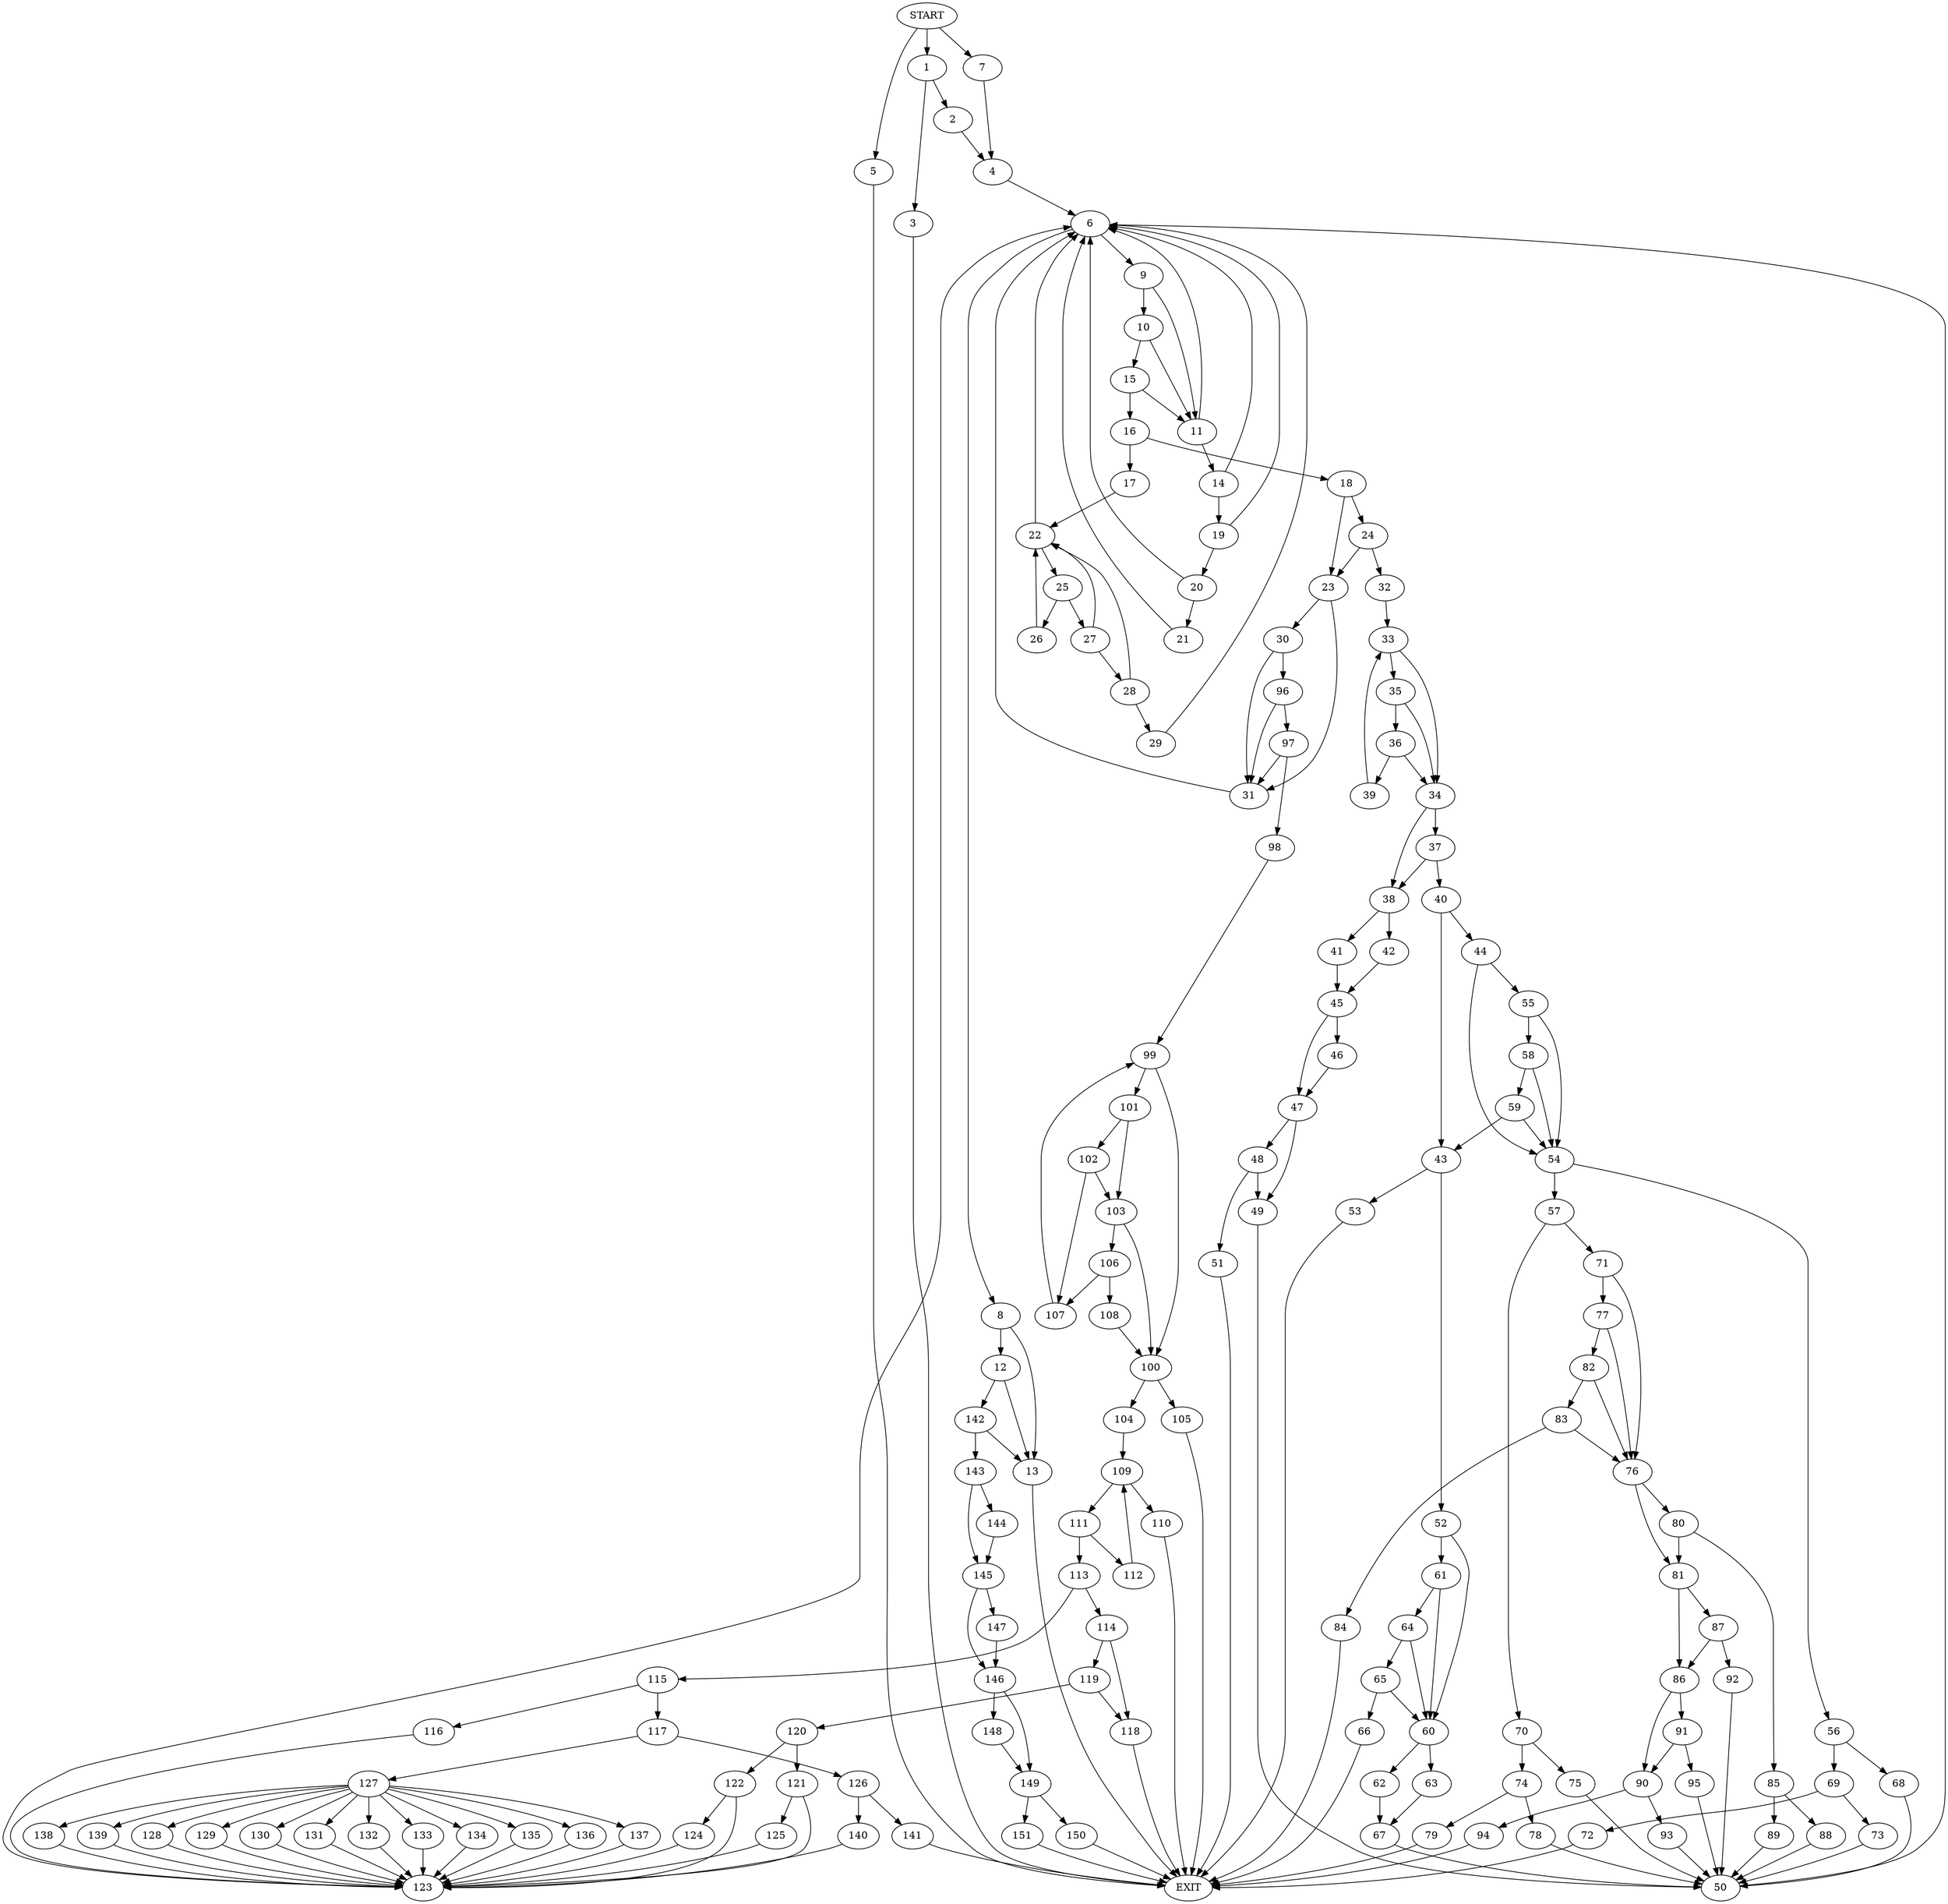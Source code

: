 digraph {
0 [label="START"]
152 [label="EXIT"]
0 -> 1
1 -> 2
1 -> 3
3 -> 152
2 -> 4
0 -> 5
5 -> 152
4 -> 6
0 -> 7
7 -> 4
6 -> 8
6 -> 9
9 -> 10
9 -> 11
8 -> 12
8 -> 13
11 -> 6
11 -> 14
10 -> 15
10 -> 11
15 -> 11
15 -> 16
16 -> 17
16 -> 18
14 -> 6
14 -> 19
19 -> 20
19 -> 6
20 -> 21
20 -> 6
21 -> 6
17 -> 22
18 -> 23
18 -> 24
22 -> 6
22 -> 25
25 -> 26
25 -> 27
27 -> 28
27 -> 22
26 -> 22
28 -> 29
28 -> 22
29 -> 6
23 -> 30
23 -> 31
24 -> 23
24 -> 32
32 -> 33
33 -> 34
33 -> 35
35 -> 34
35 -> 36
34 -> 37
34 -> 38
36 -> 34
36 -> 39
39 -> 33
37 -> 40
37 -> 38
38 -> 41
38 -> 42
40 -> 43
40 -> 44
41 -> 45
42 -> 45
45 -> 46
45 -> 47
47 -> 48
47 -> 49
46 -> 47
49 -> 50
48 -> 51
48 -> 49
51 -> 152
50 -> 6
43 -> 52
43 -> 53
44 -> 54
44 -> 55
54 -> 56
54 -> 57
55 -> 54
55 -> 58
58 -> 54
58 -> 59
59 -> 54
59 -> 43
52 -> 60
52 -> 61
53 -> 152
60 -> 62
60 -> 63
61 -> 64
61 -> 60
64 -> 65
64 -> 60
65 -> 66
65 -> 60
66 -> 152
63 -> 67
62 -> 67
67 -> 50
56 -> 68
56 -> 69
57 -> 70
57 -> 71
69 -> 72
69 -> 73
68 -> 50
72 -> 152
73 -> 50
70 -> 74
70 -> 75
71 -> 76
71 -> 77
74 -> 78
74 -> 79
75 -> 50
78 -> 50
79 -> 152
76 -> 80
76 -> 81
77 -> 76
77 -> 82
82 -> 76
82 -> 83
83 -> 76
83 -> 84
84 -> 152
80 -> 81
80 -> 85
81 -> 86
81 -> 87
85 -> 88
85 -> 89
88 -> 50
89 -> 50
86 -> 90
86 -> 91
87 -> 86
87 -> 92
92 -> 50
90 -> 93
90 -> 94
91 -> 90
91 -> 95
95 -> 50
93 -> 50
94 -> 152
31 -> 6
30 -> 96
30 -> 31
96 -> 97
96 -> 31
97 -> 31
97 -> 98
98 -> 99
99 -> 100
99 -> 101
101 -> 102
101 -> 103
100 -> 104
100 -> 105
103 -> 100
103 -> 106
102 -> 107
102 -> 103
107 -> 99
106 -> 108
106 -> 107
108 -> 100
104 -> 109
105 -> 152
109 -> 110
109 -> 111
111 -> 112
111 -> 113
110 -> 152
113 -> 114
113 -> 115
112 -> 109
115 -> 116
115 -> 117
114 -> 118
114 -> 119
118 -> 152
119 -> 118
119 -> 120
120 -> 121
120 -> 122
122 -> 123
122 -> 124
121 -> 123
121 -> 125
123 -> 6
124 -> 123
125 -> 123
116 -> 123
117 -> 126
117 -> 127
127 -> 128
127 -> 129
127 -> 130
127 -> 131
127 -> 132
127 -> 133
127 -> 134
127 -> 135
127 -> 136
127 -> 137
127 -> 138
127 -> 139
126 -> 140
126 -> 141
140 -> 123
141 -> 152
128 -> 123
136 -> 123
137 -> 123
133 -> 123
131 -> 123
129 -> 123
138 -> 123
132 -> 123
139 -> 123
134 -> 123
135 -> 123
130 -> 123
13 -> 152
12 -> 142
12 -> 13
142 -> 143
142 -> 13
143 -> 144
143 -> 145
144 -> 145
145 -> 146
145 -> 147
146 -> 148
146 -> 149
147 -> 146
148 -> 149
149 -> 150
149 -> 151
151 -> 152
150 -> 152
}
